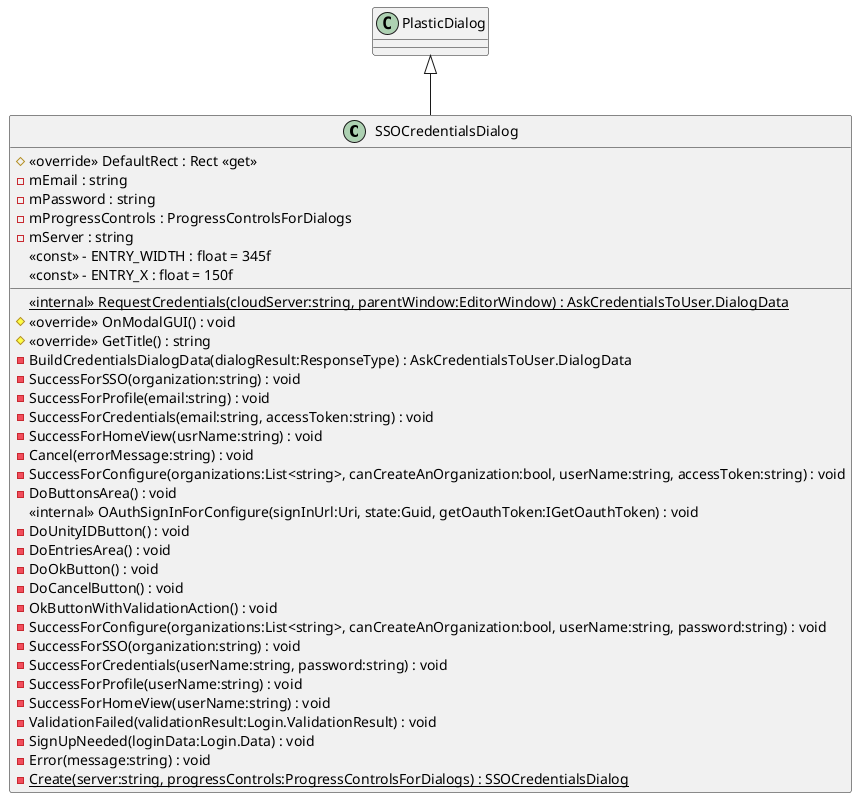 @startuml
class SSOCredentialsDialog {
    # <<override>> DefaultRect : Rect <<get>>
    <<internal>> {static} RequestCredentials(cloudServer:string, parentWindow:EditorWindow) : AskCredentialsToUser.DialogData
    # <<override>> OnModalGUI() : void
    # <<override>> GetTitle() : string
    - BuildCredentialsDialogData(dialogResult:ResponseType) : AskCredentialsToUser.DialogData
    - SuccessForSSO(organization:string) : void
    - SuccessForProfile(email:string) : void
    - SuccessForCredentials(email:string, accessToken:string) : void
    - SuccessForHomeView(usrName:string) : void
    - Cancel(errorMessage:string) : void
    - SuccessForConfigure(organizations:List<string>, canCreateAnOrganization:bool, userName:string, accessToken:string) : void
    - DoButtonsArea() : void
    <<internal>> OAuthSignInForConfigure(signInUrl:Uri, state:Guid, getOauthToken:IGetOauthToken) : void
    - DoUnityIDButton() : void
    - DoEntriesArea() : void
    - DoOkButton() : void
    - DoCancelButton() : void
    - OkButtonWithValidationAction() : void
    - SuccessForConfigure(organizations:List<string>, canCreateAnOrganization:bool, userName:string, password:string) : void
    - SuccessForSSO(organization:string) : void
    - SuccessForCredentials(userName:string, password:string) : void
    - SuccessForProfile(userName:string) : void
    - SuccessForHomeView(userName:string) : void
    - ValidationFailed(validationResult:Login.ValidationResult) : void
    - SignUpNeeded(loginData:Login.Data) : void
    - Error(message:string) : void
    {static} - Create(server:string, progressControls:ProgressControlsForDialogs) : SSOCredentialsDialog
    - mEmail : string
    - mPassword : string
    - mProgressControls : ProgressControlsForDialogs
    - mServer : string
    <<const>> - ENTRY_WIDTH : float = 345f
    <<const>> - ENTRY_X : float = 150f
}
PlasticDialog <|-- SSOCredentialsDialog
@enduml
